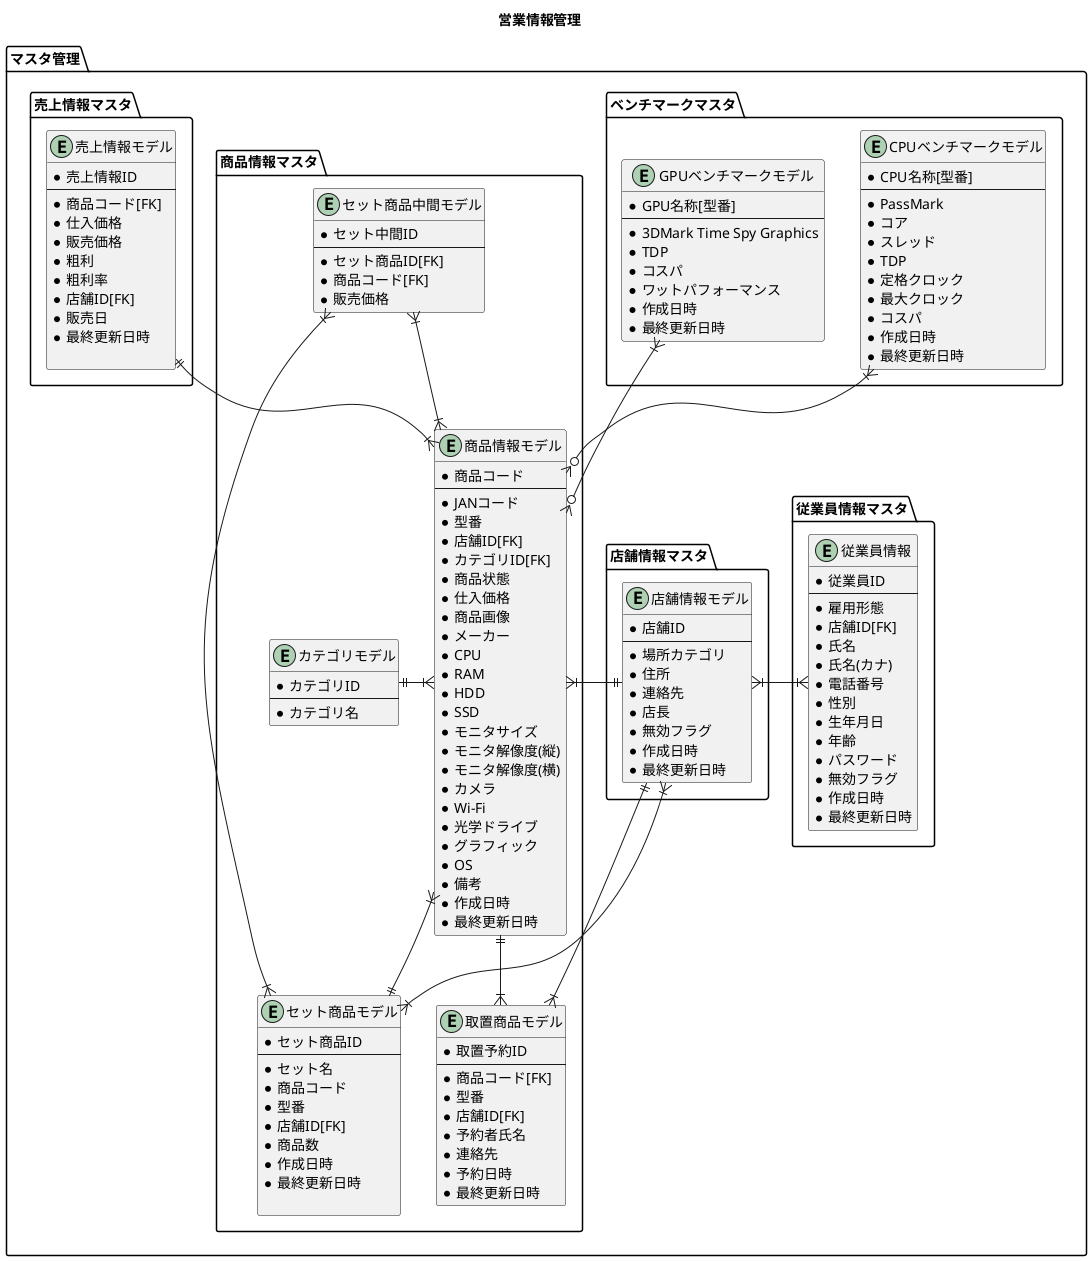 @startuml ER図
' left to right direction

title 営業情報管理


package "マスタ管理" as mastermana {
  package "従業員情報マスタ"{
    entity "従業員情報" as M02{
      *従業員ID
      --
      *雇用形態
      ' 0 : 管理者  1 : 正規社員  2 : 非正規社員
      *店舗ID[FK]
      *氏名
      *氏名(カナ)
      *電話番号
      *性別
      *生年月日
      *年齢
      *パスワード
      *無効フラグ
      *作成日時
      *最終更新日時
    }
    ' entity "CustomUserモデル" as M03{
    '   *従業員ID[FK]
    '   --
    ' }
  }
  package "店舗情報マスタ"{
    entity "店舗情報モデル" as M04{
      *店舗ID
      --
      *場所カテゴリ
      ' 0 : 店舗  1 : 倉庫
      *住所
      *連絡先
      *店長
      *無効フラグ
      *作成日時
      *最終更新日時
    }
  }
  ' package "ユーザ権限マスタ"{
  '   ' entity "権限情報" as M05{
  '   '   *雇用形態
  '   '   --
  '   ' }
  ' }
  package "商品情報マスタ"{
    entity "商品情報モデル" as M01 {
      *商品コード
      --
      *JANコード
      *型番
      ' 在庫場所
      *店舗ID[FK]
      *カテゴリID[FK]
      *商品状態
      ' 0 : 販売中  1 : 販売済  2 : 修理中  3 : 取置
      *仕入価格
      *商品画像
      *メーカー
      *CPU
      *RAM
      *HDD
      *SSD
      *モニタサイズ
      *モニタ解像度(縦)
      *モニタ解像度(横)
      *カメラ
      ' 0:無 1:有
      *Wi-Fi
      ' 0:無 1:有
      *光学ドライブ
      ' 0:無 1:有
      *グラフィック
      *OS
      *備考
      *作成日時
      *最終更新日時
    }

    entity "セット商品モデル" as M14{
      *セット商品ID
      --
      *セット名
      *商品コード
      *型番
      *店舗ID[FK]
      *商品数
      *作成日時
      *最終更新日時
      
    }
    entity "セット商品中間モデル" as M16{
      *セット中間ID
      --
      *セット商品ID[FK]
      *商品コード[FK]
      *販売価格
    }
    entity "取置商品モデル" as M07{
      *取置予約ID
      --
      *商品コード[FK]
      *型番
      *店舗ID[FK]
      *予約者氏名
      *連絡先
      *予約日時
      *最終更新日時
    }
    entity "カテゴリモデル" as M10 {
      *カテゴリID
      --
      *カテゴリ名
    }
    ' entity "商品状態モデル" as M11 {
    '   *商品状態
    '   --
    ' }
    
  }
  package "ベンチマークマスタ"{
    entity "CPUベンチマークモデル" as M08 {
      *CPU名称[型番]
      --
      *PassMark
      *コア
      *スレッド
      *TDP
      *定格クロック
      *最大クロック
      *コスパ
      *作成日時
      *最終更新日時
    }
    entity "GPUベンチマークモデル" as M09 {
      *GPU名称[型番]
      --
      *3DMark Time Spy Graphics
      *TDP
      *コスパ
      *ワットパフォーマンス
      *作成日時
      *最終更新日時
    }
  }
  package "売上情報マスタ" {
    entity "売上情報モデル" as M06{
      *売上情報ID
      --
      *商品コード[FK]
      *仕入価格
      *販売価格
      *粗利
      *粗利率
      *店舗ID[FK]
      *販売日
      *最終更新日時
      
    }
  }
}

' package "勤務店舗状況編集"{
'   entity "勤務状況モデル" as M15{
'     *従業員ID[FK]
'     --
'     *従業員名[FK]
'     *勤務店舗名[FK]
'     *勤務フラグ
'     *最終更新日時
    
'   }
' }

' ベンチマークマスタ -[hidden]up- 商品情報マスタ
' 店舗情報マスタ -[hidden]left- 商品情報マスタ


M02 }|-r-|{ M04
M08 }|--o{ M01
M09 }|--o{ M01
M16 }|--|{ M01
M16 }|--|{ M14
M01 ||-d-|{ M07
M07 }|--|| M04
M04 }|--|{ M14
M06 ||--|{ M01
M10 ||-r-|{ M01
M04 ||--|{ M01 
M14 ||-u-|{ M01 



' M08 -[hidden]down- M09

' セット一覧}|--o|セット
' セット一覧}|-r-||カテゴリ
' セット||-r-||新規
' セット||-d-||編集
' セット||-l-||詳細
' 従業員 }|-d-|| M05
' M05 ||-d-|{ ベンチマーク
' M05 ||-d-o{ セット一覧
' M05 ||-d-o{ 店舗



' セット商品情報}|-d-||倉庫情報

' 倉庫情報||-d-o{取置商品情報
' 倉庫情報||-r-{ベンチマーク情報2
' 取置商品情報||-d-||見積情報2
' 見積情報2||-d-||売上情報



' M03 ||-r-|{ 勤務店舗
' M03 ||--|{ 従業員情報2
' M03 ||-d-|{ 店舗情報2

' 店舗情報2||-d-||店舗
' ベンチマーク||-d-o{ベンチマーク情報2






' entity Meta{
'     -保留
' }

' itemmana -[hidden]- huremana
' mastermana -[hidden]down- itemmana
' mastermana -[hidden]down- huremana

' 要素の書き出しから


' CustomUser +-- Meta
@enduml
